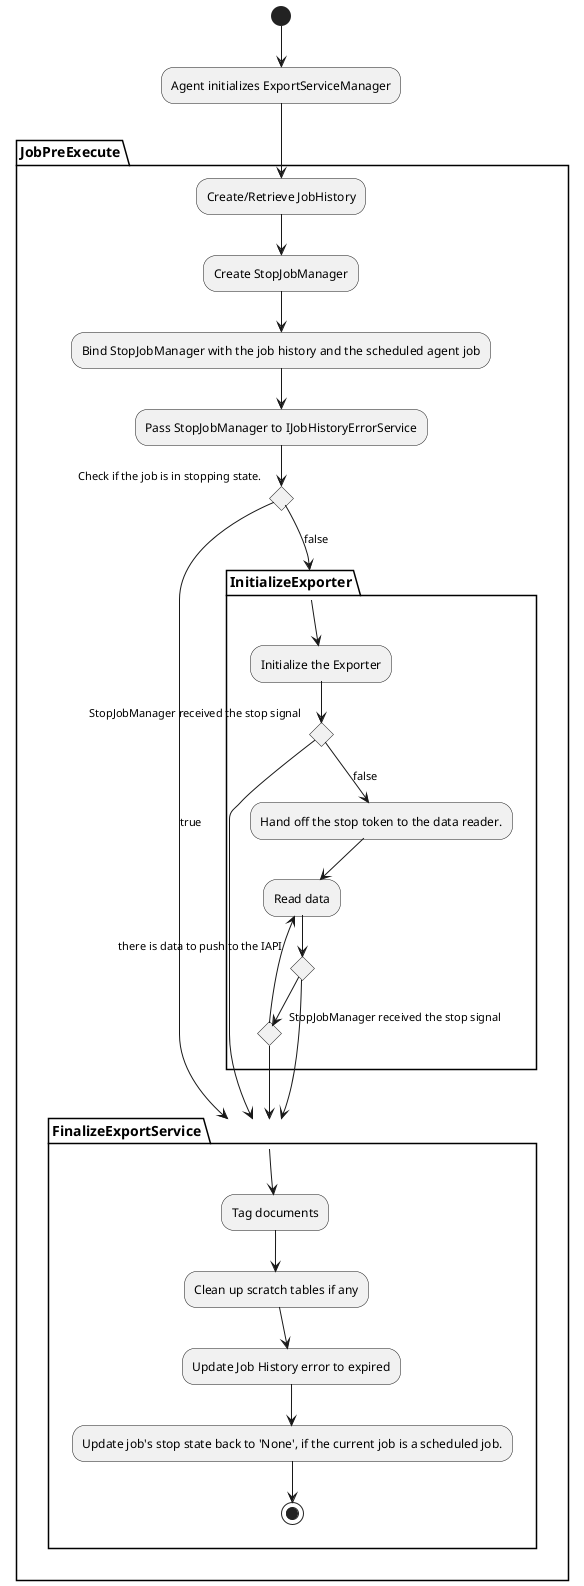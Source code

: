 @startuml
skinparam activity {
 BackgroundColor<< Error >> #ff6666
}

(*) --> "Agent initializes ExportServiceManager"
partition JobPreExecute {
 --> "Create/Retrieve JobHistory"
 --> "Create StopJobManager"
 --> "Bind StopJobManager with the job history and the scheduled agent job"
 --> "Pass StopJobManager to IJobHistoryErrorService"
 if "Check if the job is in stopping state." then
	--> [true] FinalizeExportService
 else
   --> [false] InitializeExporter
 endif
}

partition InitializeExporter {
  --> "Initialize the Exporter"
  if "StopJobManager received the stop signal" then
      --> FinalizeExportService
  else
	 --> [false] "Hand off the stop token to the data reader."
     --> "Read data"
	 if "there is data to push to the IAPI" then
     	if "StopJobManager received the stop signal" then
      		--> FinalizeExportService 
     	else
     	    --> "Read data"
		endif
	else 
       --> FinalizeExportService 
	endif
  endif
}
 
partition FinalizeExportService {
	--> "Tag documents"
    --> "Clean up scratch tables if any"
    --> "Update Job History error to expired"
    --> "Update job's stop state back to 'None', if the current job is a scheduled job."
    --> (*)
}

@enduml